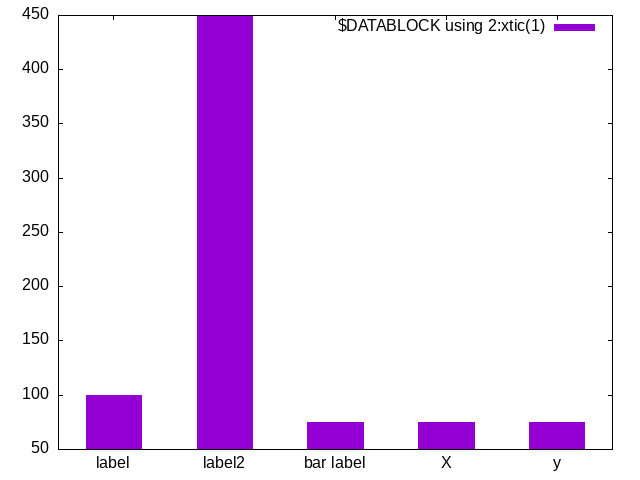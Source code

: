 #!/usr/bin/env gnuplot


$DATABLOCK << EOD  
label       100
label2      450
"bar label" 75
X 75
y 75
EOD  


set boxwidth 0.5
set style fill solid


set terminal svg
set output 'images/barchart.svg'
plot $DATABLOCK using 2:xtic(1) with boxes

set terminal png
set output 'images/barchart.png'
plot $DATABLOCK using 2:xtic(1) with boxes
